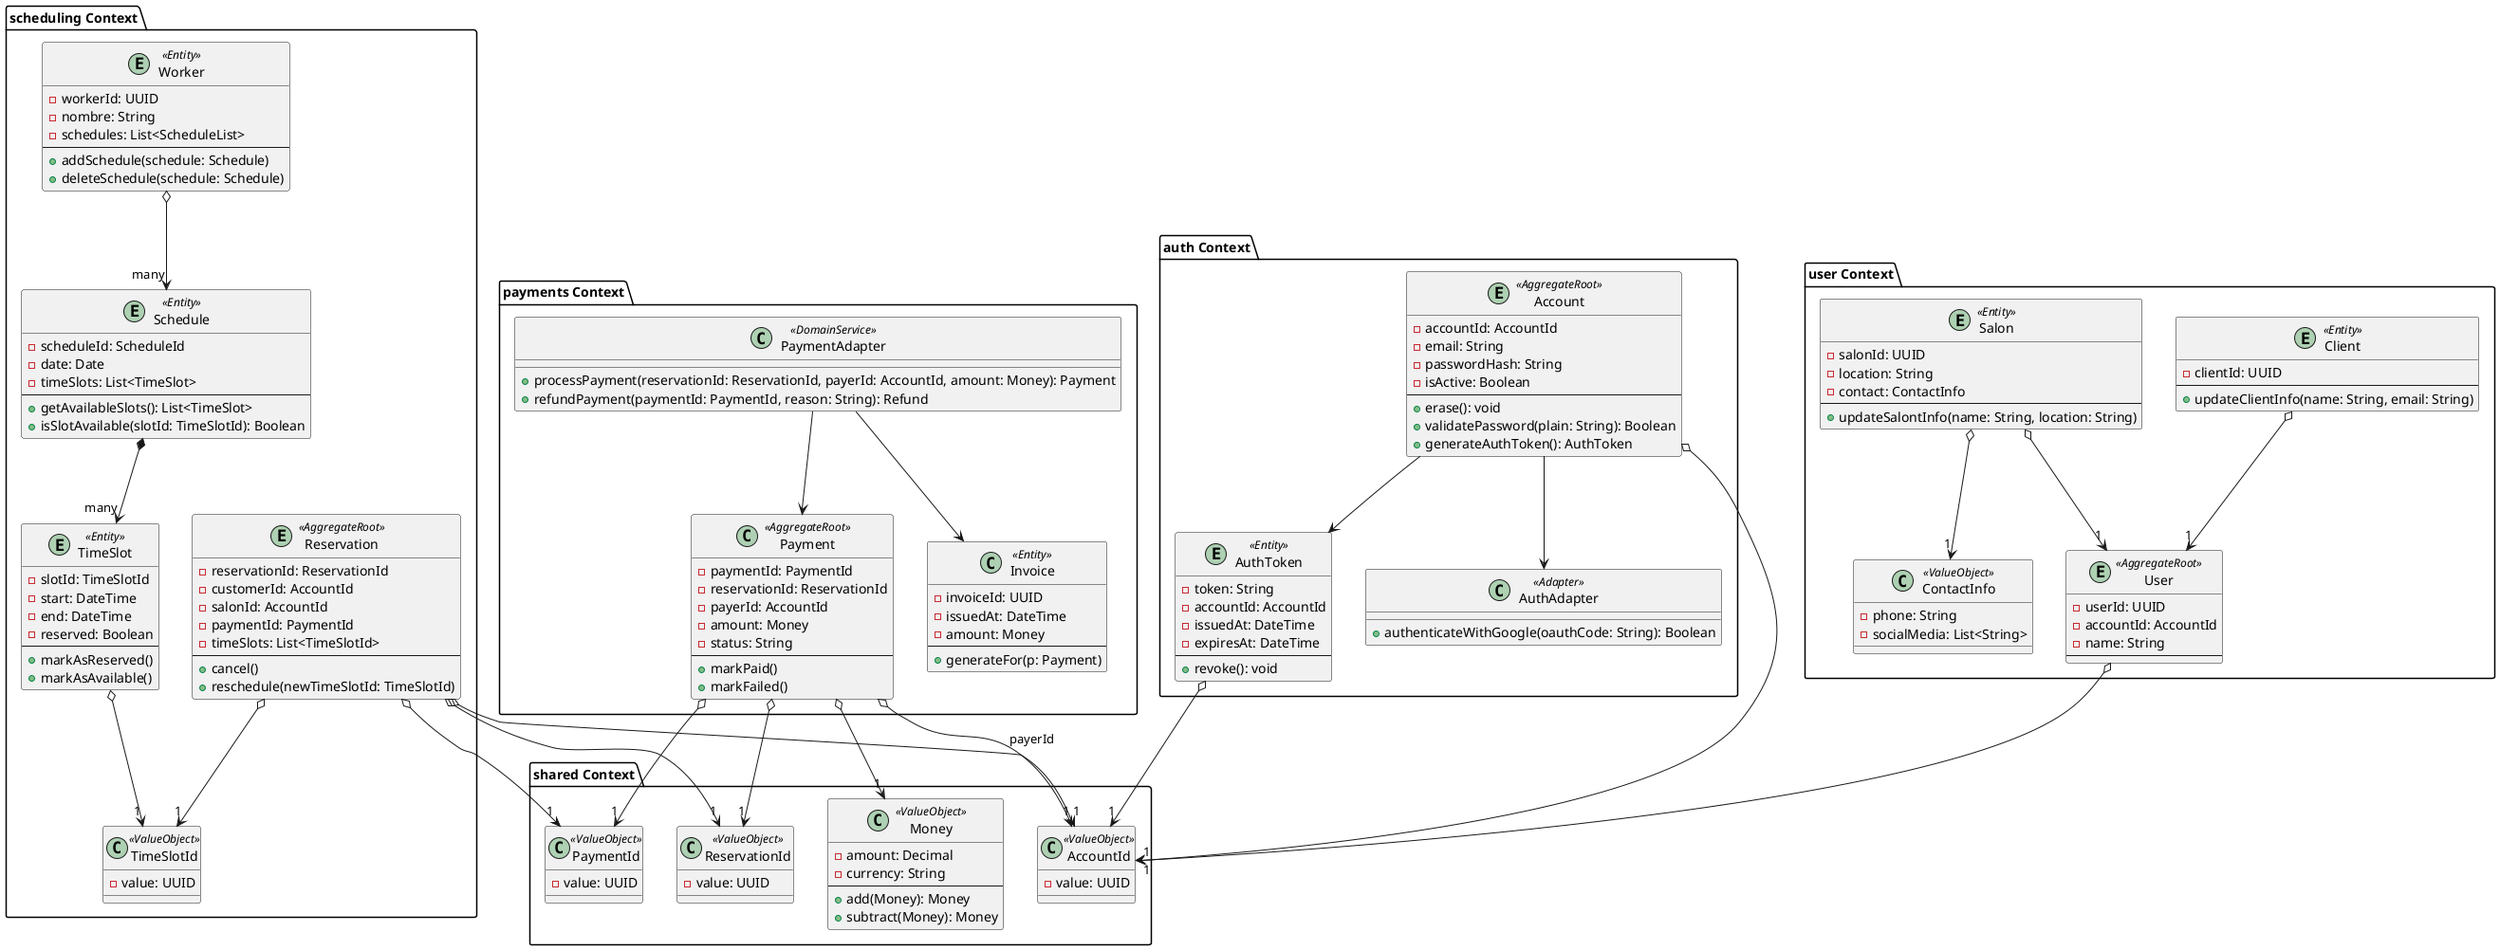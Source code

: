 @startuml classDiagram

' Shared
package "shared Context" {
    class AccountId <<ValueObject>> {
        -value: UUID
    }

    class ReservationId <<ValueObject>> {
        -value: UUID
    }

    class Money <<ValueObject>> {
        -amount: Decimal
        -currency: String
        --
        +add(Money): Money
        +subtract(Money): Money
    }

    class PaymentId <<ValueObject>> {
        - value: UUID
    }
}

package "auth Context" {

    Entity Account <<AggregateRoot>> {
        - accountId: AccountId
        - email: String
        - passwordHash: String
        - isActive: Boolean
        --
        + erase(): void
        + validatePassword(plain: String): Boolean
        + generateAuthToken(): AuthToken
    }

    Entity AuthToken <<Entity>> {
        - token: String
        - accountId: AccountId
        - issuedAt: DateTime
        - expiresAt: DateTime
        --
        + revoke(): void
    }

    class AuthAdapter <<Adapter>> {
        + authenticateWithGoogle(oauthCode: String): Boolean
    }

    Account o--> "1" AccountId
    Account --> AuthToken
    Account --> AuthAdapter

    AuthToken o--> "1" AccountId
}

' User Context
package "user Context" {
    Entity User <<AggregateRoot>> {
        -userId: UUID
        -accountId: AccountId
        -name: String
        --
    }

    Entity Client <<Entity>> {
        -clientId: UUID
        --
        +updateClientInfo(name: String, email: String)
    }

    Entity Salon <<Entity>> {
        -salonId: UUID
        -location: String
        -contact: ContactInfo
        --
        +updateSalontInfo(name: String, location: String)
    }

    class ContactInfo <<ValueObject>> {
        -phone: String
        -socialMedia: List<String>
    }

    Salon o--> "1" ContactInfo
    User o--> "1" AccountId
    Salon o--> "1" User
    Client o--> "1" User
}

' Scheduling Context DONEEEEEEEE
package "scheduling Context" {

    Entity Worker <<Entity>> {
        -workerId: UUID
        -nombre: String
        -schedules: List<ScheduleList>
        --
        +addSchedule(schedule: Schedule)
        +deleteSchedule(schedule: Schedule)
    }

    Entity Schedule <<Entity>> {
        -scheduleId: ScheduleId
        -date: Date
        -timeSlots: List<TimeSlot>
        --
        +getAvailableSlots(): List<TimeSlot>
        +isSlotAvailable(slotId: TimeSlotId): Boolean
    }

    Entity TimeSlot <<Entity>> {
        -slotId: TimeSlotId
        -start: DateTime
        -end: DateTime
        -reserved: Boolean
        --
        +markAsReserved()
        +markAsAvailable()
    }

    class TimeSlotId <<ValueObject>> {
        -value: UUID
    }

    Entity Reservation <<AggregateRoot>> {
        -reservationId: ReservationId
        -customerId: AccountId
        -salonId: AccountId
        -paymentId: PaymentId
        -timeSlots: List<TimeSlotId>
        --
        +cancel()
        +reschedule(newTimeSlotId: TimeSlotId)
    }

    ' Relaciones
    Worker o--> "many" Schedule
    Schedule *--> "many" TimeSlot
    TimeSlot o--> "1" TimeSlotId

    Reservation o--> "1" ReservationId
    Reservation o--> "1" TimeSlotId
    Reservation o--> "1" AccountId
    Reservation o--> "1" PaymentId
}

' Payments Context

package "payments Context" {

    class Payment <<AggregateRoot>> {
        - paymentId: PaymentId
        - reservationId: ReservationId
        - payerId: AccountId
        - amount: Money
        - status: String
        --
        + markPaid()
        + markFailed()
    }


    class PaymentAdapter <<DomainService>> {
        + processPayment(reservationId: ReservationId, payerId: AccountId, amount: Money): Payment
        + refundPayment(paymentId: PaymentId, reason: String): Refund
    }

    class Invoice <<Entity>> {
        - invoiceId: UUID
        - issuedAt: DateTime
        - amount: Money
        --
        + generateFor(p: Payment)
    }


  ' === Relaciones ===
  Payment o--> "1" PaymentId
  Payment o--> "1" ReservationId
  Payment o--> "1" AccountId : payerId
  Payment o--> "1" Money

  PaymentAdapter --> Payment
  PaymentAdapter --> Invoice
}

@enduml
